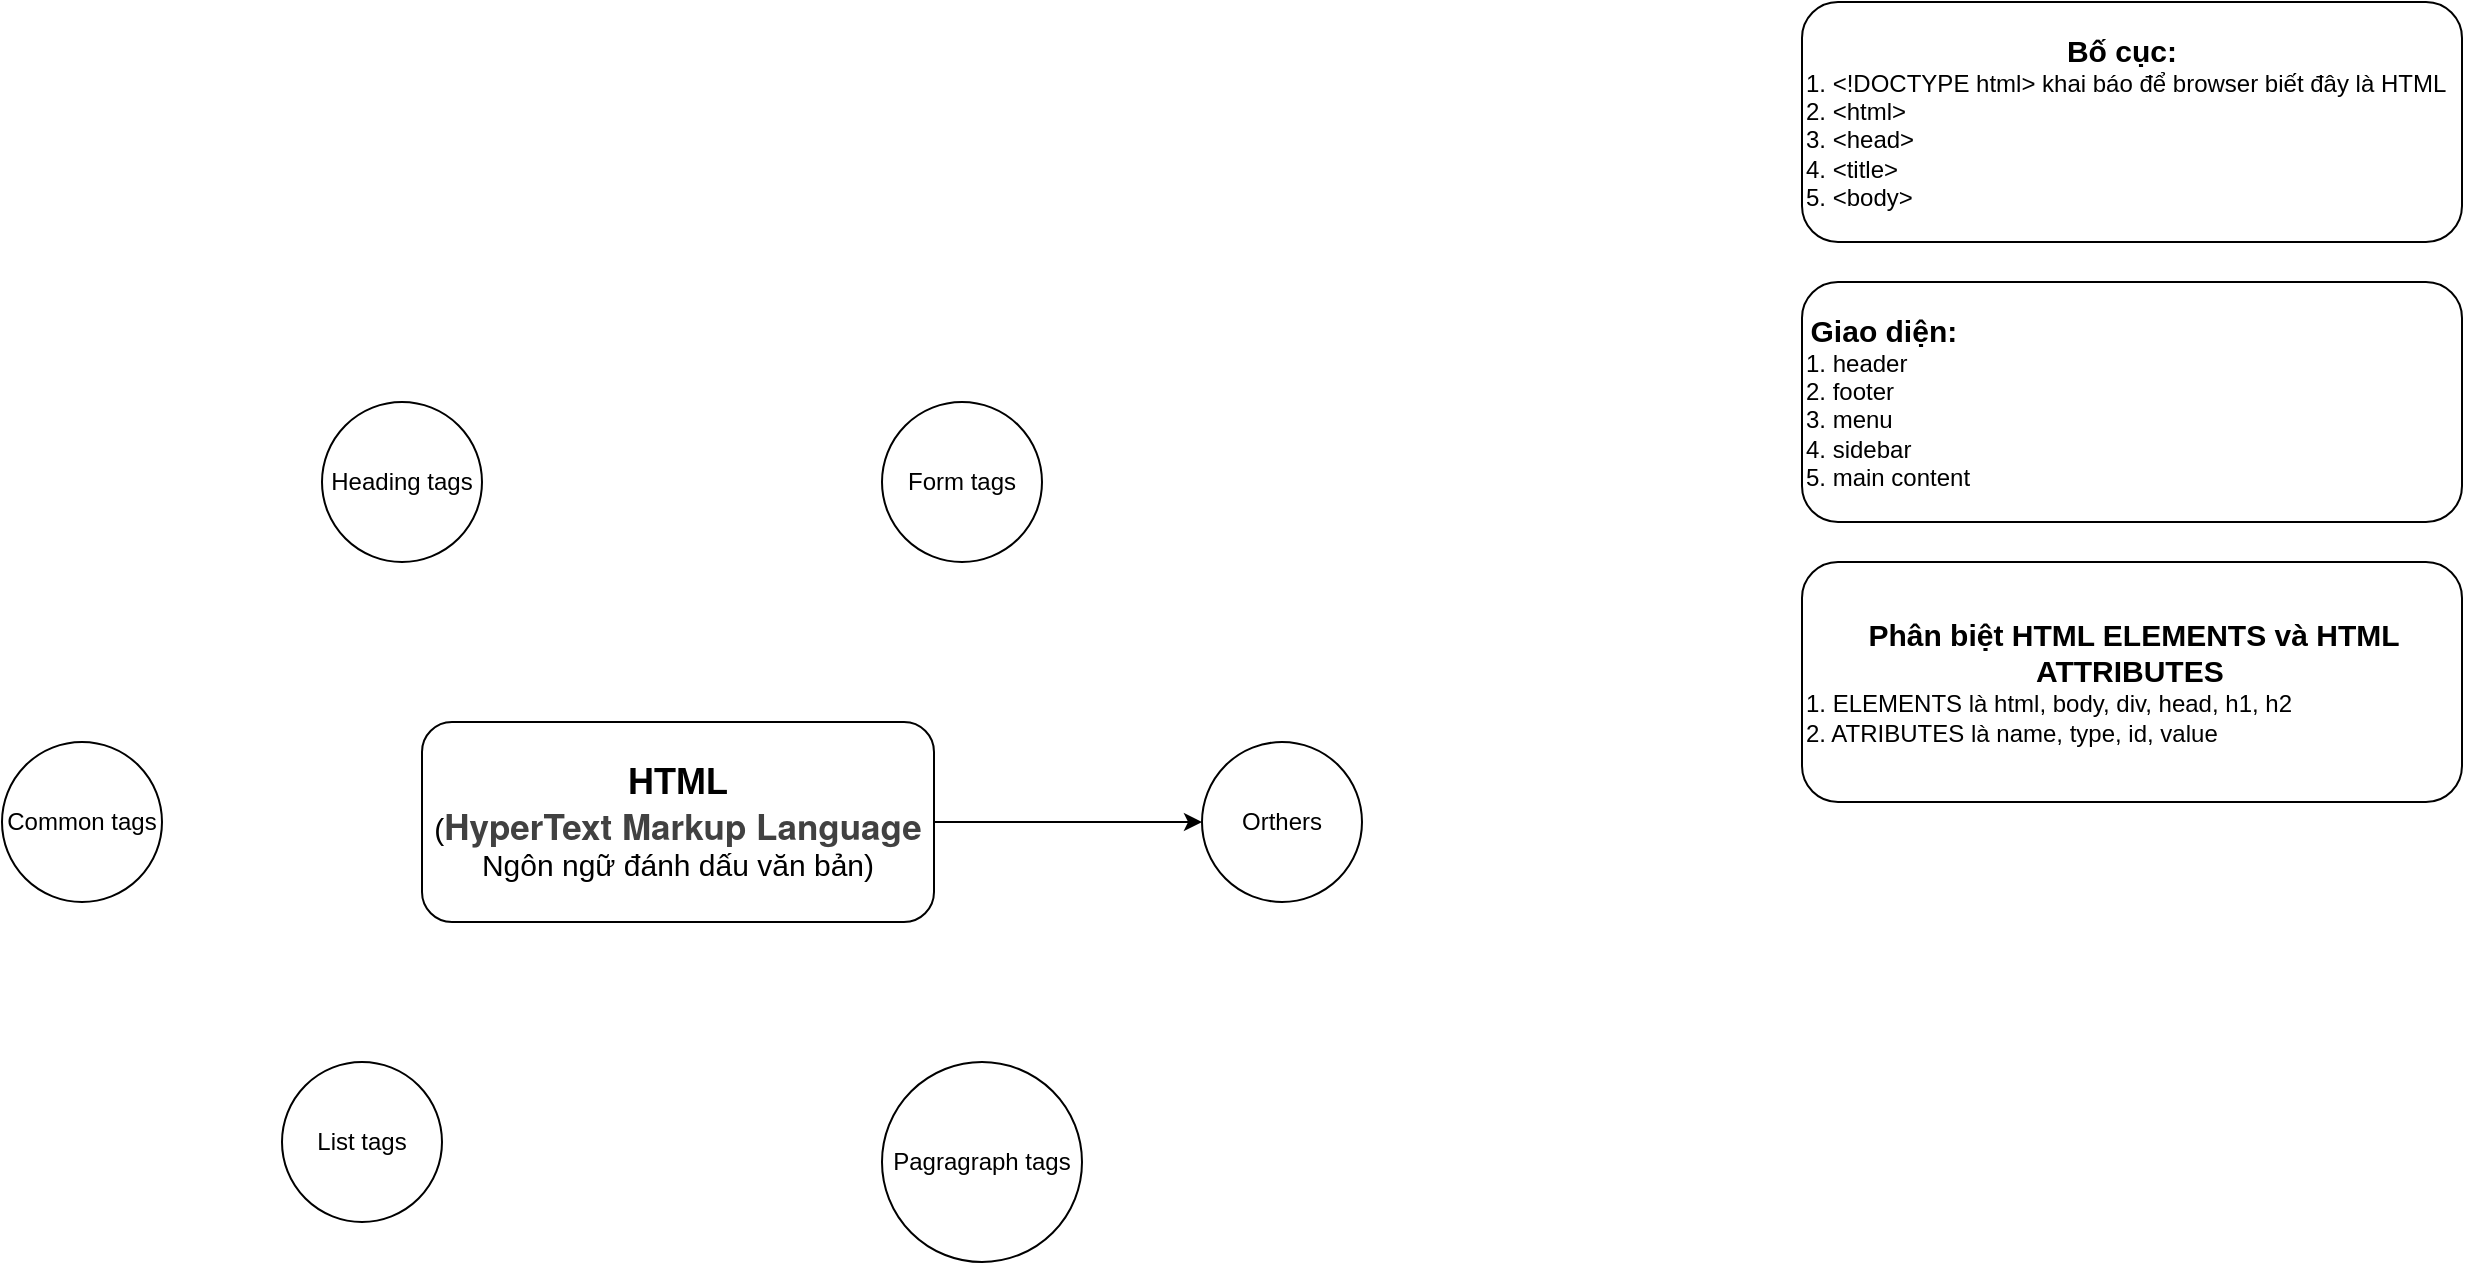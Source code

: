 <mxfile version="24.6.4" type="github">
  <diagram name="Trang-1" id="ok2WKsnp69EQOrZXuCaC">
    <mxGraphModel dx="955" dy="1675" grid="1" gridSize="10" guides="1" tooltips="1" connect="1" arrows="1" fold="1" page="1" pageScale="1" pageWidth="827" pageHeight="1169" math="0" shadow="0">
      <root>
        <mxCell id="0" />
        <mxCell id="1" parent="0" />
        <mxCell id="cC7Jj6LlgXi6CUbNM-gN-11" style="edgeStyle=orthogonalEdgeStyle;rounded=0;orthogonalLoop=1;jettySize=auto;html=1;entryX=0;entryY=0.5;entryDx=0;entryDy=0;" edge="1" parent="1" source="cC7Jj6LlgXi6CUbNM-gN-2" target="cC7Jj6LlgXi6CUbNM-gN-9">
          <mxGeometry relative="1" as="geometry" />
        </mxCell>
        <mxCell id="cC7Jj6LlgXi6CUbNM-gN-2" value="&lt;b&gt;&lt;font style=&quot;font-size: 18px;&quot;&gt;HTML&lt;/font&gt;&lt;/b&gt;&lt;div&gt;&lt;font style=&quot;font-size: 15px;&quot;&gt;(&lt;/font&gt;&lt;strong style=&quot;color: rgb(65, 65, 65); font-family: &amp;quot;Helvetica Neue&amp;quot;, Helvetica, Arial, sans-serif; font-size: 17.5px; text-align: start; background-color: rgb(255, 255, 255);&quot;&gt;HyperText Markup Language&lt;/strong&gt;&lt;/div&gt;&lt;div&gt;&lt;span style=&quot;font-size: 15px; background-color: initial;&quot;&gt;Ngôn ngữ đánh dấu văn bản)&lt;/span&gt;&lt;/div&gt;" style="rounded=1;whiteSpace=wrap;html=1;" vertex="1" parent="1">
          <mxGeometry x="330" y="140" width="256" height="100" as="geometry" />
        </mxCell>
        <mxCell id="cC7Jj6LlgXi6CUbNM-gN-4" value="Heading tags" style="ellipse;whiteSpace=wrap;html=1;aspect=fixed;" vertex="1" parent="1">
          <mxGeometry x="280" y="-20" width="80" height="80" as="geometry" />
        </mxCell>
        <mxCell id="cC7Jj6LlgXi6CUbNM-gN-5" value="Form tags" style="ellipse;whiteSpace=wrap;html=1;aspect=fixed;" vertex="1" parent="1">
          <mxGeometry x="560" y="-20" width="80" height="80" as="geometry" />
        </mxCell>
        <mxCell id="cC7Jj6LlgXi6CUbNM-gN-6" value="List tags" style="ellipse;whiteSpace=wrap;html=1;aspect=fixed;" vertex="1" parent="1">
          <mxGeometry x="260" y="310" width="80" height="80" as="geometry" />
        </mxCell>
        <mxCell id="cC7Jj6LlgXi6CUbNM-gN-7" value="Pagragraph tags" style="ellipse;whiteSpace=wrap;html=1;aspect=fixed;" vertex="1" parent="1">
          <mxGeometry x="560" y="310" width="100" height="100" as="geometry" />
        </mxCell>
        <mxCell id="cC7Jj6LlgXi6CUbNM-gN-8" value="Common tags" style="ellipse;whiteSpace=wrap;html=1;aspect=fixed;" vertex="1" parent="1">
          <mxGeometry x="120" y="150" width="80" height="80" as="geometry" />
        </mxCell>
        <mxCell id="cC7Jj6LlgXi6CUbNM-gN-9" value="Orthers" style="ellipse;whiteSpace=wrap;html=1;aspect=fixed;" vertex="1" parent="1">
          <mxGeometry x="720" y="150" width="80" height="80" as="geometry" />
        </mxCell>
        <mxCell id="cC7Jj6LlgXi6CUbNM-gN-12" value="&lt;div style=&quot;text-align: center;&quot;&gt;&lt;b style=&quot;background-color: initial;&quot;&gt;&lt;font style=&quot;font-size: 15px;&quot;&gt;Bố cục:&amp;nbsp;&lt;/font&gt;&lt;/b&gt;&lt;/div&gt;&lt;div&gt;1. &amp;lt;!DOCTYPE html&amp;gt; khai báo để browser biết đây là HTML&lt;div&gt;2.&amp;nbsp;&amp;lt;html&amp;gt;&lt;/div&gt;&lt;/div&gt;&lt;div&gt;3. &amp;lt;head&amp;gt;&lt;/div&gt;&lt;div&gt;4. &amp;lt;title&amp;gt;&lt;/div&gt;&lt;div&gt;5. &amp;lt;body&amp;gt;&lt;/div&gt;" style="rounded=1;whiteSpace=wrap;html=1;align=left;" vertex="1" parent="1">
          <mxGeometry x="1020" y="-220" width="330" height="120" as="geometry" />
        </mxCell>
        <mxCell id="cC7Jj6LlgXi6CUbNM-gN-13" value="&lt;div style=&quot;text-align: center;&quot;&gt;&lt;b style=&quot;background-color: initial;&quot;&gt;&lt;font style=&quot;font-size: 15px;&quot;&gt;Giao diện:&amp;nbsp;&lt;/font&gt;&lt;/b&gt;&lt;/div&gt;&lt;div&gt;1. header&lt;div&gt;2. footer&lt;/div&gt;&lt;/div&gt;&lt;div&gt;3. menu&lt;/div&gt;&lt;div&gt;4. sidebar&lt;/div&gt;&lt;div&gt;5. main content&lt;/div&gt;" style="rounded=1;whiteSpace=wrap;html=1;align=left;" vertex="1" parent="1">
          <mxGeometry x="1020" y="-80" width="330" height="120" as="geometry" />
        </mxCell>
        <mxCell id="cC7Jj6LlgXi6CUbNM-gN-14" value="&lt;div style=&quot;text-align: center;&quot;&gt;&lt;b style=&quot;background-color: initial;&quot;&gt;&lt;font style=&quot;font-size: 15px;&quot;&gt;Phân biệt HTML ELEMENTS và HTML ATTRIBUTES&amp;nbsp;&lt;/font&gt;&lt;/b&gt;&lt;/div&gt;&lt;div&gt;1. ELEMENTS là html, body, div, head, h1, h2&lt;/div&gt;&lt;div&gt;2. ATRIBUTES là name, type, id, value&lt;/div&gt;" style="rounded=1;whiteSpace=wrap;html=1;align=left;" vertex="1" parent="1">
          <mxGeometry x="1020" y="60" width="330" height="120" as="geometry" />
        </mxCell>
      </root>
    </mxGraphModel>
  </diagram>
</mxfile>
